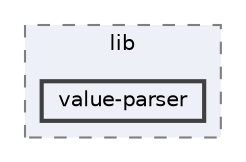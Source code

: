digraph "pkiclassroomrescheduler/src/main/frontend/node_modules/tailwindcss/lib/value-parser"
{
 // LATEX_PDF_SIZE
  bgcolor="transparent";
  edge [fontname=Helvetica,fontsize=10,labelfontname=Helvetica,labelfontsize=10];
  node [fontname=Helvetica,fontsize=10,shape=box,height=0.2,width=0.4];
  compound=true
  subgraph clusterdir_b261d5a90335c99d36f5233914fe6072 {
    graph [ bgcolor="#edf0f7", pencolor="grey50", label="lib", fontname=Helvetica,fontsize=10 style="filled,dashed", URL="dir_b261d5a90335c99d36f5233914fe6072.html",tooltip=""]
  dir_08c5e28ac437292aa8e1b381290ec653 [label="value-parser", fillcolor="#edf0f7", color="grey25", style="filled,bold", URL="dir_08c5e28ac437292aa8e1b381290ec653.html",tooltip=""];
  }
}
